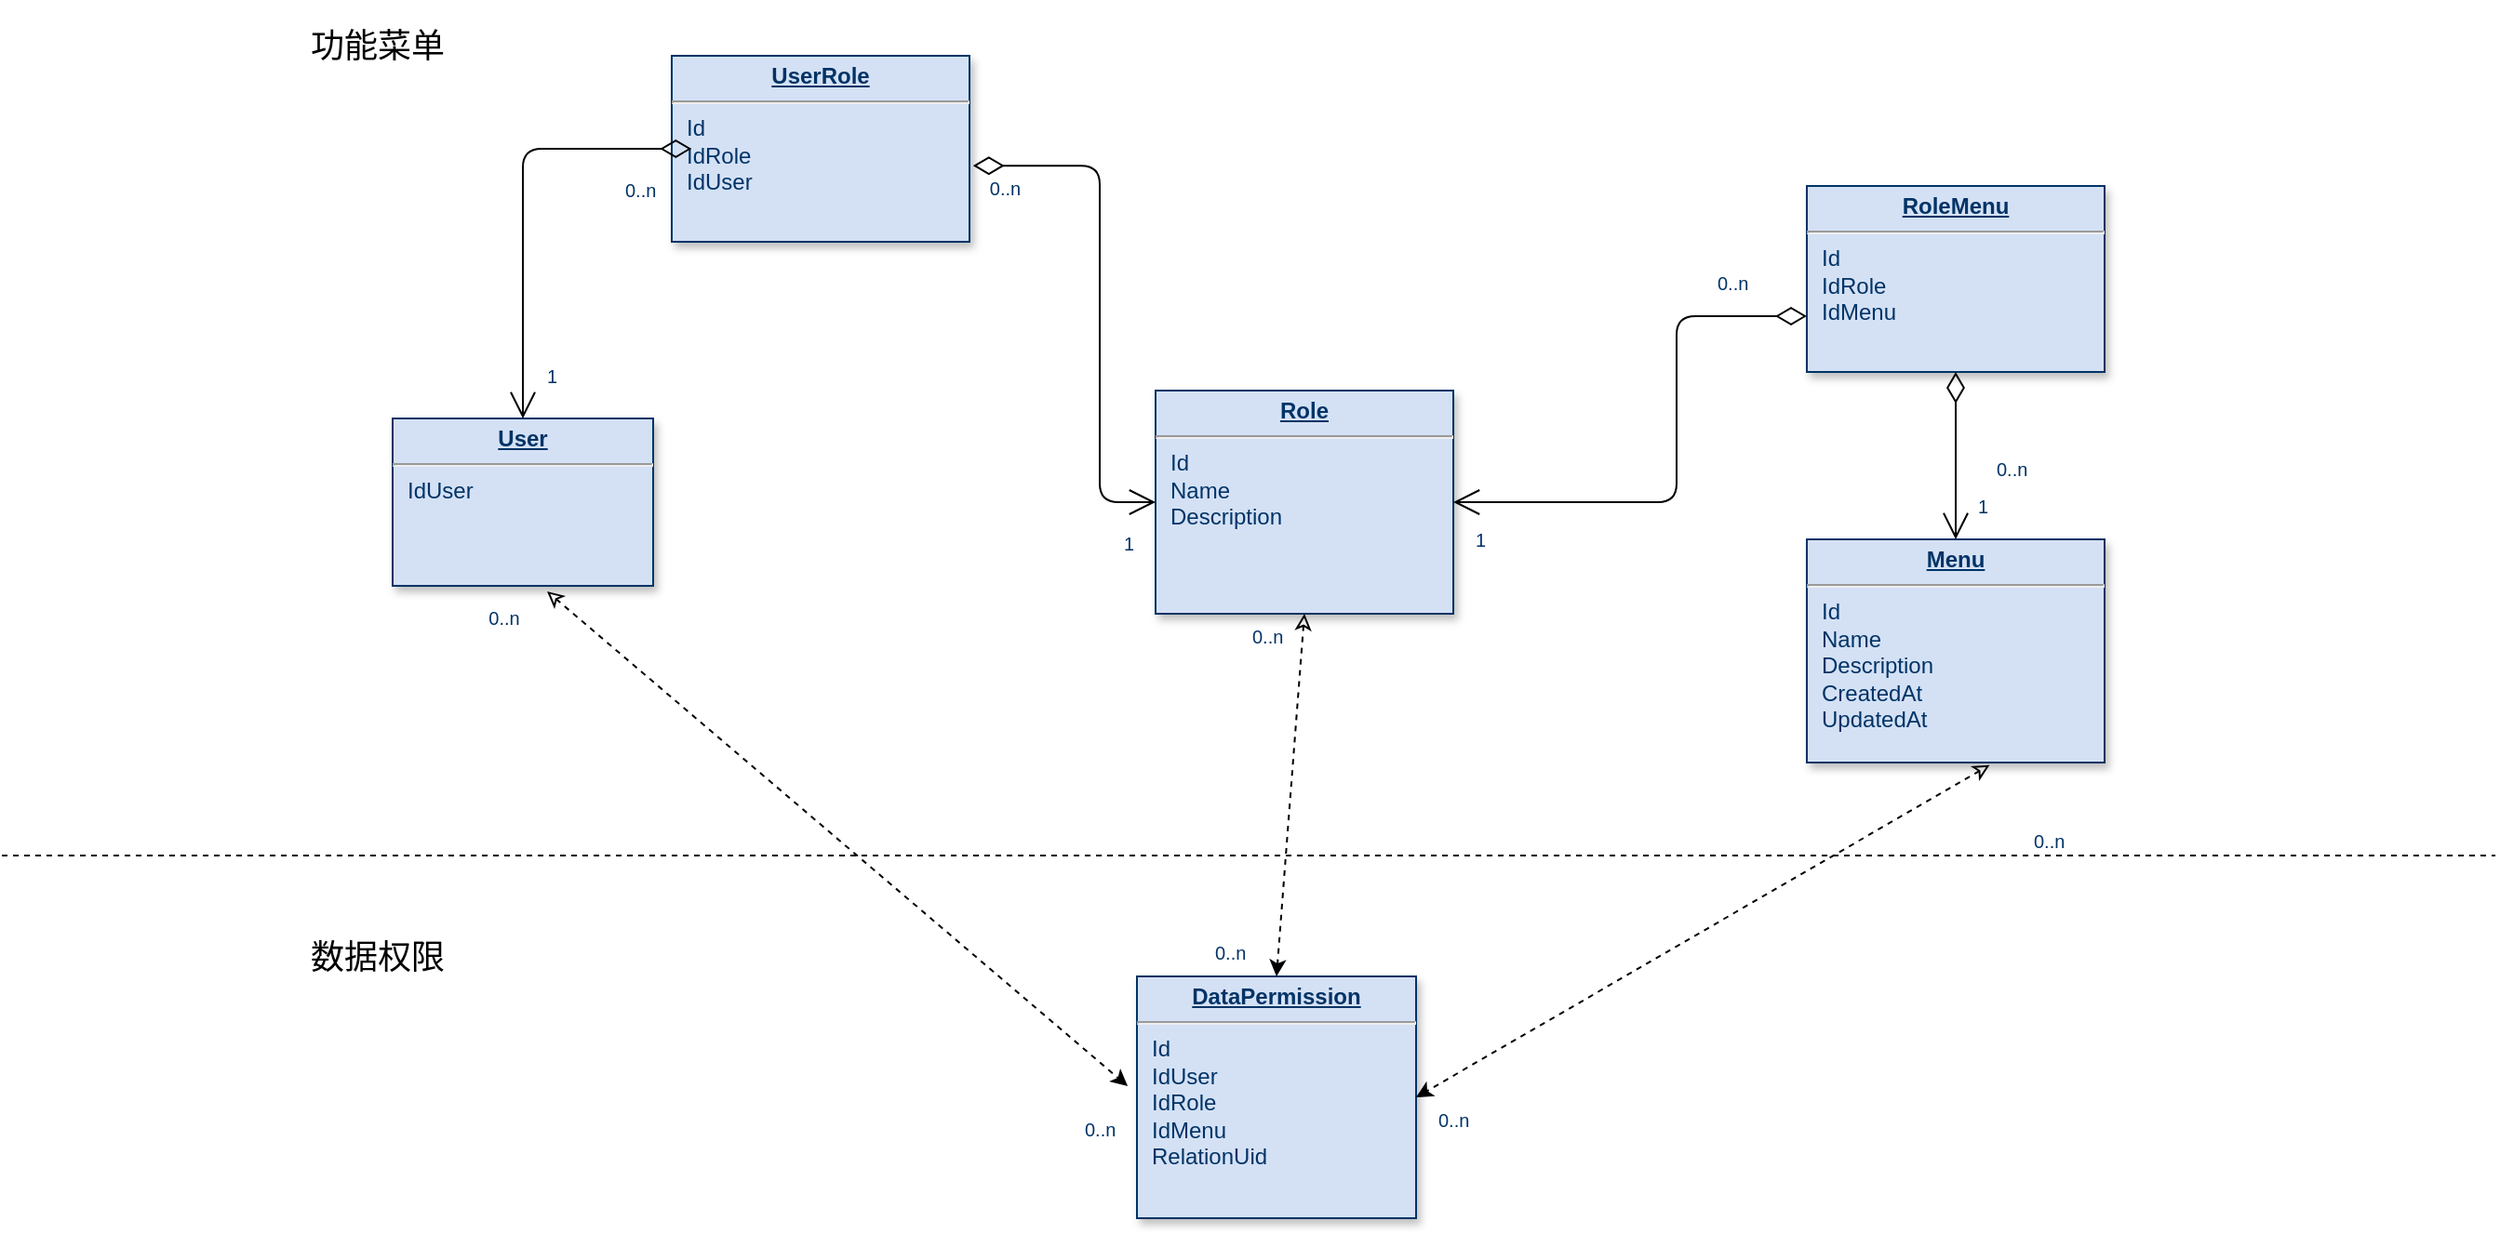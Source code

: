 <mxfile version="24.0.2" type="github">
  <diagram name="Page-1" id="efa7a0a1-bf9b-a30e-e6df-94a7791c09e9">
    <mxGraphModel dx="2033" dy="2242" grid="1" gridSize="10" guides="1" tooltips="1" connect="1" arrows="1" fold="1" page="1" pageScale="1" pageWidth="826" pageHeight="1169" background="none" math="0" shadow="0">
      <root>
        <mxCell id="0" />
        <mxCell id="1" parent="0" />
        <mxCell id="29" value="&lt;p style=&quot;margin: 4px 0px 0px; text-align: center;&quot;&gt;&lt;b&gt;&lt;u&gt;DataPermission&lt;/u&gt;&lt;/b&gt;&lt;br&gt;&lt;/p&gt;&lt;hr&gt;&lt;p style=&quot;margin: 0px; margin-left: 8px;&quot;&gt;Id&lt;/p&gt;&lt;p style=&quot;margin: 0px; margin-left: 8px;&quot;&gt;IdUser&lt;br&gt;&lt;/p&gt;&lt;p style=&quot;margin: 0px; margin-left: 8px;&quot;&gt;IdRole&lt;br&gt;&lt;/p&gt;&lt;p style=&quot;margin: 0px; margin-left: 8px;&quot;&gt;IdMenu&lt;br&gt;&lt;/p&gt;&lt;p style=&quot;margin: 0px; margin-left: 8px;&quot;&gt;RelationUid&lt;/p&gt;&lt;p style=&quot;margin: 0px; margin-left: 8px;&quot;&gt;&lt;br&gt;&lt;/p&gt;" style="verticalAlign=top;align=left;overflow=fill;fontSize=12;fontFamily=Helvetica;html=1;strokeColor=#003366;shadow=1;fillColor=#D4E1F5;fontColor=#003366" parent="1" vertex="1">
          <mxGeometry x="690" y="465" width="150" height="130" as="geometry" />
        </mxCell>
        <mxCell id="19" value="&lt;p style=&quot;margin: 0px; margin-top: 4px; text-align: center; text-decoration: underline;&quot;&gt;&lt;strong&gt;Role&lt;/strong&gt;&lt;/p&gt;&lt;hr&gt;&lt;p style=&quot;margin: 0px; margin-left: 8px;&quot;&gt;Id&lt;br&gt;Name&lt;/p&gt;&lt;p style=&quot;margin: 0px; margin-left: 8px;&quot;&gt;Description&lt;/p&gt;&lt;p style=&quot;margin: 0px; margin-left: 8px;&quot;&gt;&lt;br&gt;&lt;/p&gt;" style="verticalAlign=top;align=left;overflow=fill;fontSize=12;fontFamily=Helvetica;html=1;strokeColor=#003366;shadow=1;fillColor=#D4E1F5;fontColor=#003366" parent="1" vertex="1">
          <mxGeometry x="700" y="150.0" width="160" height="120" as="geometry" />
        </mxCell>
        <mxCell id="22" value="&lt;p style=&quot;margin: 0px; margin-top: 4px; text-align: center; text-decoration: underline;&quot;&gt;&lt;strong&gt;User&lt;/strong&gt;&lt;/p&gt;&lt;hr&gt;&lt;p style=&quot;margin: 0px; margin-left: 8px;&quot;&gt;IdUser&lt;/p&gt;&lt;p style=&quot;margin: 0px; margin-left: 8px;&quot;&gt;&lt;br&gt;&lt;/p&gt;" style="verticalAlign=top;align=left;overflow=fill;fontSize=12;fontFamily=Helvetica;html=1;strokeColor=#003366;shadow=1;fillColor=#D4E1F5;fontColor=#003366" parent="1" vertex="1">
          <mxGeometry x="290" y="165" width="140" height="90" as="geometry" />
        </mxCell>
        <mxCell id="23" value="&lt;p style=&quot;margin: 0px; margin-top: 4px; text-align: center; text-decoration: underline;&quot;&gt;&lt;strong&gt;UserRole&lt;/strong&gt;&lt;/p&gt;&lt;hr&gt;&lt;p style=&quot;margin: 0px; margin-left: 8px;&quot;&gt;Id&lt;/p&gt;&lt;p style=&quot;margin: 0px; margin-left: 8px;&quot;&gt;IdRole&lt;/p&gt;&lt;p style=&quot;margin: 0px; margin-left: 8px;&quot;&gt;IdUser&lt;/p&gt;" style="verticalAlign=top;align=left;overflow=fill;fontSize=12;fontFamily=Helvetica;html=1;strokeColor=#003366;shadow=1;fillColor=#D4E1F5;fontColor=#003366" parent="1" vertex="1">
          <mxGeometry x="440.0" y="-30.0" width="160" height="100" as="geometry" />
        </mxCell>
        <mxCell id="GMiUUWI3Q9yBKkTzeMKe-115" value="" style="endArrow=open;endSize=12;startArrow=diamondThin;startSize=14;startFill=0;edgeStyle=orthogonalEdgeStyle;entryX=0;entryY=0.5;entryDx=0;entryDy=0;exitX=1.012;exitY=0.591;exitDx=0;exitDy=0;exitPerimeter=0;" edge="1" parent="1" source="23" target="19">
          <mxGeometry x="389.36" y="350" as="geometry">
            <mxPoint x="610" y="30" as="sourcePoint" />
            <mxPoint x="681" y="542" as="targetPoint" />
            <Array as="points">
              <mxPoint x="670" y="29" />
              <mxPoint x="670" y="210" />
            </Array>
          </mxGeometry>
        </mxCell>
        <mxCell id="GMiUUWI3Q9yBKkTzeMKe-116" value="0..n" style="resizable=0;align=left;verticalAlign=top;labelBackgroundColor=#ffffff;fontSize=10;strokeColor=#003366;shadow=1;fillColor=#D4E1F5;fontColor=#003366" connectable="0" vertex="1" parent="GMiUUWI3Q9yBKkTzeMKe-115">
          <mxGeometry x="-1" relative="1" as="geometry">
            <mxPoint x="7" as="offset" />
          </mxGeometry>
        </mxCell>
        <mxCell id="GMiUUWI3Q9yBKkTzeMKe-117" value="1" style="resizable=0;align=right;verticalAlign=top;labelBackgroundColor=#ffffff;fontSize=10;strokeColor=#003366;shadow=1;fillColor=#D4E1F5;fontColor=#003366" connectable="0" vertex="1" parent="GMiUUWI3Q9yBKkTzeMKe-115">
          <mxGeometry x="1" relative="1" as="geometry">
            <mxPoint x="-10" y="10" as="offset" />
          </mxGeometry>
        </mxCell>
        <mxCell id="GMiUUWI3Q9yBKkTzeMKe-118" value="&lt;p style=&quot;margin: 0px; margin-top: 4px; text-align: center; text-decoration: underline;&quot;&gt;&lt;strong&gt;RoleMenu&lt;/strong&gt;&lt;/p&gt;&lt;hr&gt;&lt;p style=&quot;margin: 0px; margin-left: 8px;&quot;&gt;Id&lt;/p&gt;&lt;p style=&quot;margin: 0px; margin-left: 8px;&quot;&gt;IdRole&lt;/p&gt;&lt;p style=&quot;margin: 0px; margin-left: 8px;&quot;&gt;IdMenu&lt;/p&gt;" style="verticalAlign=top;align=left;overflow=fill;fontSize=12;fontFamily=Helvetica;html=1;strokeColor=#003366;shadow=1;fillColor=#D4E1F5;fontColor=#003366" vertex="1" parent="1">
          <mxGeometry x="1050.0" y="40.0" width="160" height="100" as="geometry" />
        </mxCell>
        <mxCell id="GMiUUWI3Q9yBKkTzeMKe-119" value="" style="endArrow=open;endSize=12;startArrow=diamondThin;startSize=14;startFill=0;edgeStyle=orthogonalEdgeStyle;entryX=1;entryY=0.5;entryDx=0;entryDy=0;" edge="1" parent="1" target="19">
          <mxGeometry x="389.36" y="350" as="geometry">
            <mxPoint x="1050" y="110" as="sourcePoint" />
            <mxPoint x="481" y="169" as="targetPoint" />
            <Array as="points">
              <mxPoint x="980" y="110" />
              <mxPoint x="980" y="210" />
            </Array>
          </mxGeometry>
        </mxCell>
        <mxCell id="GMiUUWI3Q9yBKkTzeMKe-121" value="1" style="resizable=0;align=right;verticalAlign=top;labelBackgroundColor=#ffffff;fontSize=10;strokeColor=#003366;shadow=1;fillColor=#D4E1F5;fontColor=#003366" connectable="0" vertex="1" parent="GMiUUWI3Q9yBKkTzeMKe-119">
          <mxGeometry x="1" relative="1" as="geometry">
            <mxPoint x="19" y="8" as="offset" />
          </mxGeometry>
        </mxCell>
        <mxCell id="GMiUUWI3Q9yBKkTzeMKe-123" value="0..n" style="resizable=0;align=left;verticalAlign=top;labelBackgroundColor=#ffffff;fontSize=10;strokeColor=#003366;shadow=1;fillColor=#D4E1F5;fontColor=#003366" connectable="0" vertex="1" parent="1">
          <mxGeometry x="1000" y="80" as="geometry" />
        </mxCell>
        <mxCell id="GMiUUWI3Q9yBKkTzeMKe-124" value="&lt;p style=&quot;margin: 0px; margin-top: 4px; text-align: center; text-decoration: underline;&quot;&gt;&lt;b&gt;Menu&lt;/b&gt;&lt;/p&gt;&lt;hr&gt;&lt;p style=&quot;margin: 0px; margin-left: 8px;&quot;&gt;Id&lt;br&gt;Name&lt;/p&gt;&lt;p style=&quot;margin: 0px; margin-left: 8px;&quot;&gt;Description&lt;/p&gt;&lt;p style=&quot;margin: 0px; margin-left: 8px;&quot;&gt;CreatedAt&lt;/p&gt;&lt;p style=&quot;margin: 0px; margin-left: 8px;&quot;&gt;UpdatedAt&lt;/p&gt;" style="verticalAlign=top;align=left;overflow=fill;fontSize=12;fontFamily=Helvetica;html=1;strokeColor=#003366;shadow=1;fillColor=#D4E1F5;fontColor=#003366" vertex="1" parent="1">
          <mxGeometry x="1050" y="230.0" width="160" height="120" as="geometry" />
        </mxCell>
        <mxCell id="GMiUUWI3Q9yBKkTzeMKe-125" value="" style="endArrow=open;endSize=12;startArrow=diamondThin;startSize=14;startFill=0;edgeStyle=orthogonalEdgeStyle;entryX=0.5;entryY=0;entryDx=0;entryDy=0;exitX=0.5;exitY=1;exitDx=0;exitDy=0;" edge="1" parent="1" source="GMiUUWI3Q9yBKkTzeMKe-118" target="GMiUUWI3Q9yBKkTzeMKe-124">
          <mxGeometry x="389.36" y="350" as="geometry">
            <mxPoint x="407" y="400" as="sourcePoint" />
            <mxPoint x="440" y="240" as="targetPoint" />
          </mxGeometry>
        </mxCell>
        <mxCell id="GMiUUWI3Q9yBKkTzeMKe-126" value="1" style="resizable=0;align=right;verticalAlign=top;labelBackgroundColor=#ffffff;fontSize=10;strokeColor=#003366;shadow=1;fillColor=#D4E1F5;fontColor=#003366" connectable="0" vertex="1" parent="GMiUUWI3Q9yBKkTzeMKe-125">
          <mxGeometry x="1" relative="1" as="geometry">
            <mxPoint x="19" y="-30" as="offset" />
          </mxGeometry>
        </mxCell>
        <mxCell id="GMiUUWI3Q9yBKkTzeMKe-127" value="0..n" style="resizable=0;align=left;verticalAlign=top;labelBackgroundColor=#ffffff;fontSize=10;strokeColor=#003366;shadow=1;fillColor=#D4E1F5;fontColor=#003366" connectable="0" vertex="1" parent="1">
          <mxGeometry x="1150" y="180" as="geometry" />
        </mxCell>
        <mxCell id="GMiUUWI3Q9yBKkTzeMKe-128" value="" style="endArrow=open;endSize=12;startArrow=diamondThin;startSize=14;startFill=0;edgeStyle=orthogonalEdgeStyle;exitX=0.004;exitY=0.608;exitDx=0;exitDy=0;exitPerimeter=0;entryX=0.5;entryY=0;entryDx=0;entryDy=0;" edge="1" parent="1" target="22">
          <mxGeometry x="389.36" y="350" as="geometry">
            <mxPoint x="450.65" y="20.0" as="sourcePoint" />
            <mxPoint x="361.33" y="154.2" as="targetPoint" />
            <Array as="points">
              <mxPoint x="360" y="20" />
            </Array>
          </mxGeometry>
        </mxCell>
        <mxCell id="GMiUUWI3Q9yBKkTzeMKe-129" value="0..n" style="resizable=0;align=left;verticalAlign=top;labelBackgroundColor=#ffffff;fontSize=10;strokeColor=#003366;shadow=1;fillColor=#D4E1F5;fontColor=#003366" connectable="0" vertex="1" parent="GMiUUWI3Q9yBKkTzeMKe-128">
          <mxGeometry x="-1" relative="1" as="geometry">
            <mxPoint x="-111" y="240" as="offset" />
          </mxGeometry>
        </mxCell>
        <mxCell id="GMiUUWI3Q9yBKkTzeMKe-130" value="1" style="resizable=0;align=right;verticalAlign=top;labelBackgroundColor=#ffffff;fontSize=10;strokeColor=#003366;shadow=1;fillColor=#D4E1F5;fontColor=#003366" connectable="0" vertex="1" parent="GMiUUWI3Q9yBKkTzeMKe-128">
          <mxGeometry x="1" relative="1" as="geometry">
            <mxPoint x="20" y="-35" as="offset" />
          </mxGeometry>
        </mxCell>
        <mxCell id="GMiUUWI3Q9yBKkTzeMKe-135" value="" style="endArrow=none;dashed=1;html=1;rounded=0;" edge="1" parent="1">
          <mxGeometry width="50" height="50" relative="1" as="geometry">
            <mxPoint x="80" y="400" as="sourcePoint" />
            <mxPoint x="1420" y="400" as="targetPoint" />
          </mxGeometry>
        </mxCell>
        <mxCell id="GMiUUWI3Q9yBKkTzeMKe-136" value="&lt;font style=&quot;font-size: 18px;&quot;&gt;功能菜单&lt;/font&gt;" style="text;strokeColor=none;fillColor=none;align=left;verticalAlign=middle;spacingLeft=4;spacingRight=4;overflow=hidden;points=[[0,0.5],[1,0.5]];portConstraint=eastwest;rotatable=0;whiteSpace=wrap;html=1;" vertex="1" parent="1">
          <mxGeometry x="240" y="-60" width="120" height="50" as="geometry" />
        </mxCell>
        <mxCell id="GMiUUWI3Q9yBKkTzeMKe-137" value="&lt;font style=&quot;font-size: 18px;&quot;&gt;数据权限&lt;/font&gt;" style="text;strokeColor=none;fillColor=none;align=left;verticalAlign=middle;spacingLeft=4;spacingRight=4;overflow=hidden;points=[[0,0.5],[1,0.5]];portConstraint=eastwest;rotatable=0;whiteSpace=wrap;html=1;" vertex="1" parent="1">
          <mxGeometry x="240" y="430" width="120" height="50" as="geometry" />
        </mxCell>
        <mxCell id="GMiUUWI3Q9yBKkTzeMKe-139" value="" style="endArrow=classic;html=1;rounded=0;exitX=0.593;exitY=1.033;exitDx=0;exitDy=0;exitPerimeter=0;entryX=-0.033;entryY=0.454;entryDx=0;entryDy=0;entryPerimeter=0;dashed=1;startArrow=classic;startFill=0;" edge="1" parent="1" source="22" target="29">
          <mxGeometry width="50" height="50" relative="1" as="geometry">
            <mxPoint x="850" y="410" as="sourcePoint" />
            <mxPoint x="760" y="380" as="targetPoint" />
          </mxGeometry>
        </mxCell>
        <mxCell id="GMiUUWI3Q9yBKkTzeMKe-142" value="0..n" style="resizable=0;align=left;verticalAlign=top;labelBackgroundColor=#ffffff;fontSize=10;strokeColor=#003366;shadow=1;fillColor=#D4E1F5;fontColor=#003366" connectable="0" vertex="1" parent="1">
          <mxGeometry x="413.0" y="30.0" as="geometry" />
        </mxCell>
        <mxCell id="GMiUUWI3Q9yBKkTzeMKe-143" value="0..n" style="resizable=0;align=left;verticalAlign=top;labelBackgroundColor=#ffffff;fontSize=10;strokeColor=#003366;shadow=1;fillColor=#D4E1F5;fontColor=#003366" connectable="0" vertex="1" parent="1">
          <mxGeometry x="660.0" y="535.0" as="geometry" />
        </mxCell>
        <mxCell id="GMiUUWI3Q9yBKkTzeMKe-144" value="" style="endArrow=classic;html=1;rounded=0;exitX=0.5;exitY=1;exitDx=0;exitDy=0;entryX=0.5;entryY=0;entryDx=0;entryDy=0;dashed=1;startArrow=classic;startFill=0;" edge="1" parent="1" source="19" target="29">
          <mxGeometry width="50" height="50" relative="1" as="geometry">
            <mxPoint x="383" y="268" as="sourcePoint" />
            <mxPoint x="695" y="539" as="targetPoint" />
          </mxGeometry>
        </mxCell>
        <mxCell id="GMiUUWI3Q9yBKkTzeMKe-145" value="" style="endArrow=classic;html=1;rounded=0;exitX=0.614;exitY=1.011;exitDx=0;exitDy=0;entryX=1;entryY=0.5;entryDx=0;entryDy=0;dashed=1;startArrow=classic;startFill=0;exitPerimeter=0;" edge="1" parent="1" source="GMiUUWI3Q9yBKkTzeMKe-124" target="29">
          <mxGeometry width="50" height="50" relative="1" as="geometry">
            <mxPoint x="790" y="280" as="sourcePoint" />
            <mxPoint x="775" y="480" as="targetPoint" />
          </mxGeometry>
        </mxCell>
        <mxCell id="GMiUUWI3Q9yBKkTzeMKe-146" value="0..n" style="resizable=0;align=left;verticalAlign=top;labelBackgroundColor=#ffffff;fontSize=10;strokeColor=#003366;shadow=1;fillColor=#D4E1F5;fontColor=#003366" connectable="0" vertex="1" parent="1">
          <mxGeometry x="750.0" y="270.0" as="geometry" />
        </mxCell>
        <mxCell id="GMiUUWI3Q9yBKkTzeMKe-147" value="0..n" style="resizable=0;align=left;verticalAlign=top;labelBackgroundColor=#ffffff;fontSize=10;strokeColor=#003366;shadow=1;fillColor=#D4E1F5;fontColor=#003366" connectable="0" vertex="1" parent="1">
          <mxGeometry x="730.0" y="440.0" as="geometry" />
        </mxCell>
        <mxCell id="GMiUUWI3Q9yBKkTzeMKe-148" value="0..n" style="resizable=0;align=left;verticalAlign=top;labelBackgroundColor=#ffffff;fontSize=10;strokeColor=#003366;shadow=1;fillColor=#D4E1F5;fontColor=#003366" connectable="0" vertex="1" parent="1">
          <mxGeometry x="850.0" y="530.0" as="geometry" />
        </mxCell>
        <mxCell id="GMiUUWI3Q9yBKkTzeMKe-149" value="0..n" style="resizable=0;align=left;verticalAlign=top;labelBackgroundColor=#ffffff;fontSize=10;strokeColor=#003366;shadow=1;fillColor=#D4E1F5;fontColor=#003366" connectable="0" vertex="1" parent="1">
          <mxGeometry x="1170.0" y="380.0" as="geometry" />
        </mxCell>
      </root>
    </mxGraphModel>
  </diagram>
</mxfile>
